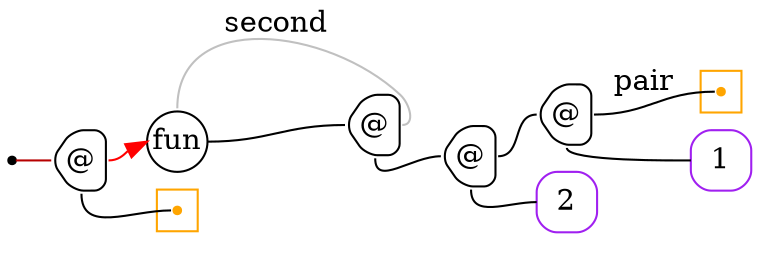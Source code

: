 digraph G {
  rankdir=LR;
  edge[arrowhead=none,arrowtail=none];
  node[fixedsize=true,shape=circle]
  size="9.201041666666667,5.219270833333334";
  labeldistance=0;
  nodesep=.175;
  ranksep=.175;

 nd1[shape=point];
 subgraph cluster_nd99 {
   graph[style=fill,color="orange"];
   ndcluster_nd99[tooltip="nd99",orientation=90,shape=point,color="orange"];
 };
 nd12[label="@",tooltip="nd12-AppGraph",style=rounded,orientation=90,shape=house,width=.4,height=.4,color="#000000"];
 subgraph cluster_nd44 {
   graph[style=fill,color="orange"];
   ndcluster_nd44[tooltip="nd44",orientation=90,shape=point,color="orange"];
 };
 nd16[label="fun",tooltip="nd16-AbsGraph",style=rounded,width=.4,height=.4,color="#000000"];
 nd17[label="@",tooltip="nd17-AppGraph",style=rounded,orientation=90,shape=house,width=.4,height=.4,color="#000000"];
 nd21[label="@",tooltip="nd21-AppGraph",style=rounded,orientation=90,shape=house,width=.4,height=.4,color="#000000"];
 nd22[label="@",tooltip="nd22-AppGraph",style=rounded,orientation=90,shape=house,width=.4,height=.4,color="#000000"];
   nd29[label="1",tooltip="nd29-ConstGraph",style=rounded,orientation=90,shape=square,width=.4,height=.4,color="purple"];
   nd36[label="2",tooltip="nd36-ConstGraph",style=rounded,orientation=90,shape=square,width=.4,height=.4,color="purple"];

  nd22->ndcluster_nd99[label="pair",tailport=e,headport=w];
  nd22->nd29[tailport=s,headport=w];
  nd21->nd22[tailport=e,headport=w];
  nd21->nd36[tailport=s,headport=w];
  nd16->nd17[dir=back,label="second",headport=e,tailport=n,color=grey,arrowhead=none,arrowtail=none];
  nd17->nd21[tailport=s,headport=w];
  nd16->nd17[tailport=e,headport=w];
  nd12->nd16[tailport=e,headport=w,color=red,arrowhead=normal];
  nd12->ndcluster_nd44[tailport=s,headport=w];
  nd1->nd12[tailport=e,headport=w,color="#b70000",arrowhead=none,arrowtail=none];
}